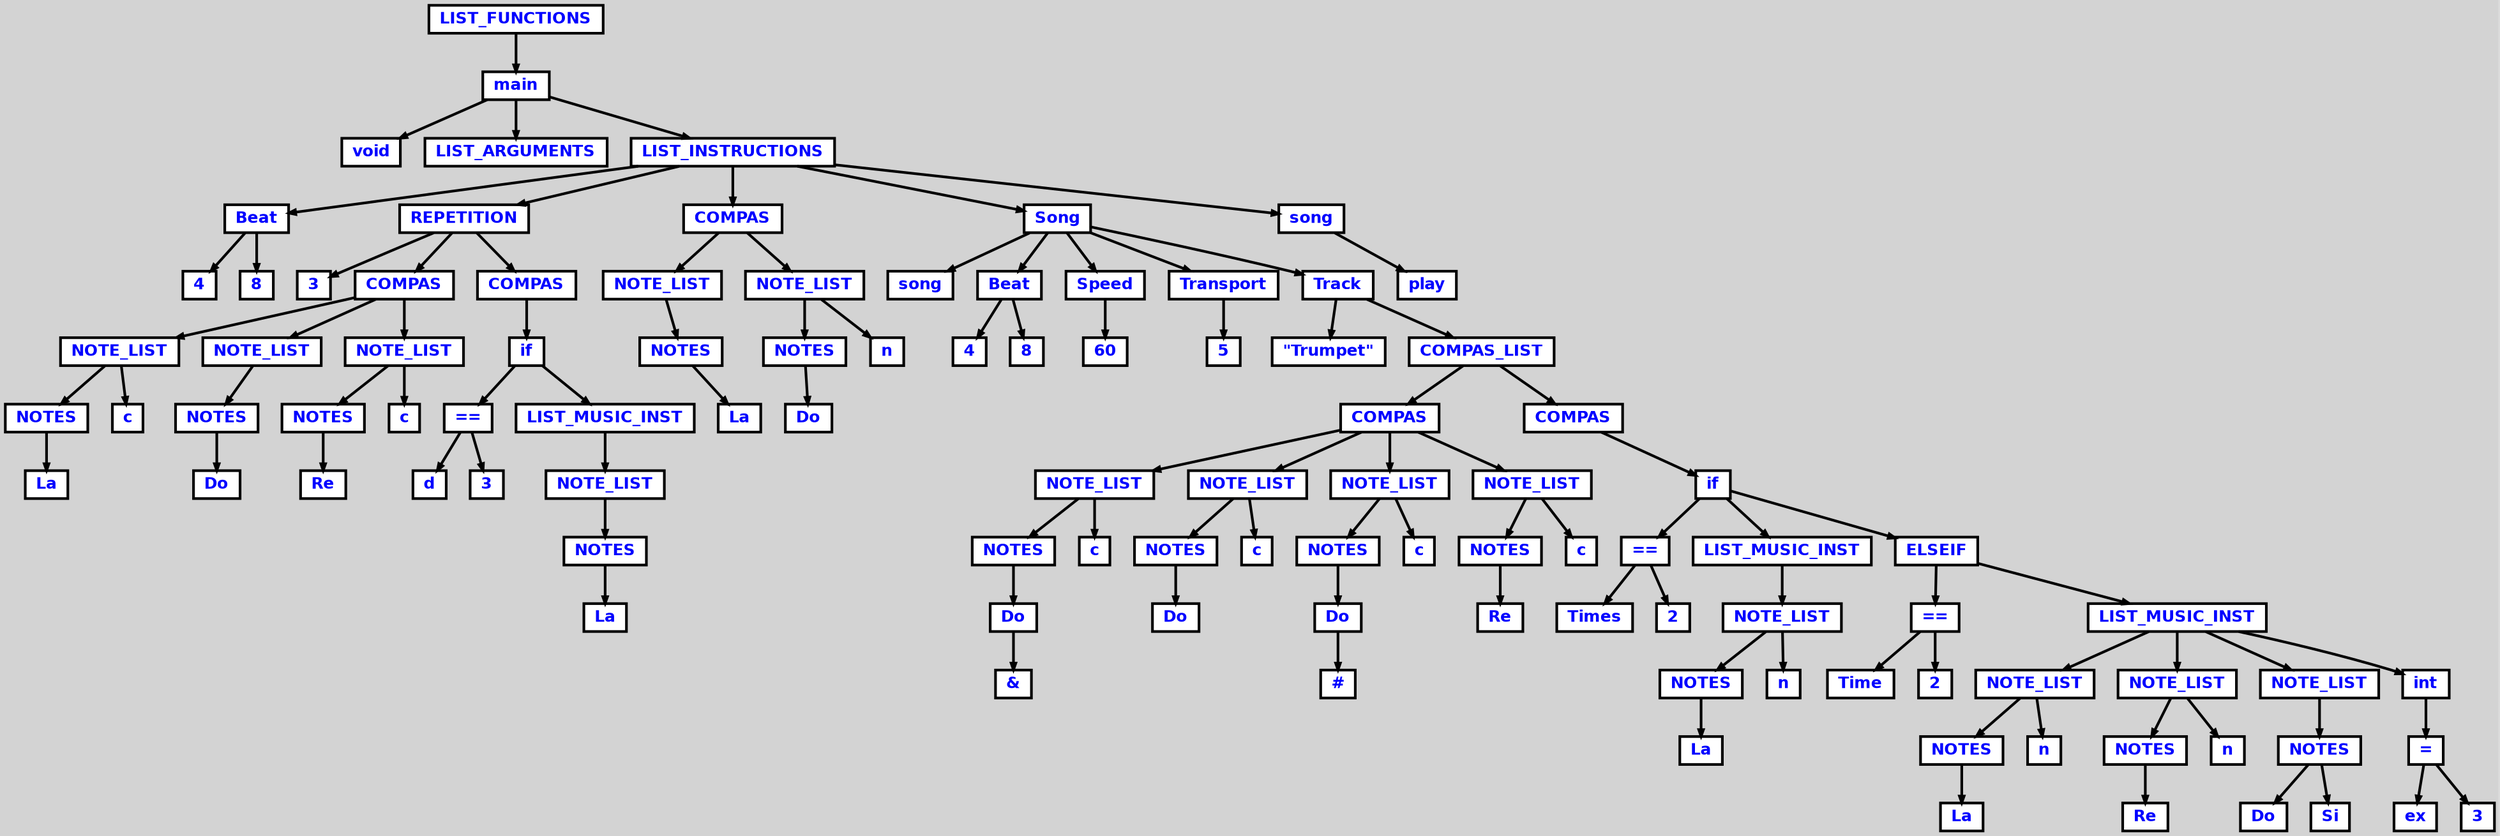 digraph {

	ordering=out;
	ranksep=.4;
	bgcolor="lightgrey"; node [shape=box, fixedsize=false, fontsize=12, fontname="Helvetica-bold", fontcolor="blue"
		width=.25, height=.25, color="black", fillcolor="white", style="filled, solid, bold"];
	edge [arrowsize=.5, color="black", style="bold"]

  n0 [label="LIST_FUNCTIONS"];
  n1 [label="main"];
  n1 [label="main"];
  n2 [label="void"];
  n3 [label="LIST_ARGUMENTS"];
  n4 [label="LIST_INSTRUCTIONS"];
  n4 [label="LIST_INSTRUCTIONS"];
  n5 [label="Beat"];
  n5 [label="Beat"];
  n6 [label="4"];
  n7 [label="8"];
  n8 [label="REPETITION"];
  n8 [label="REPETITION"];
  n9 [label="3"];
  n10 [label="COMPAS"];
  n10 [label="COMPAS"];
  n11 [label="NOTE_LIST"];
  n11 [label="NOTE_LIST"];
  n12 [label="NOTES"];
  n12 [label="NOTES"];
  n13 [label="La"];
  n14 [label="c"];
  n15 [label="NOTE_LIST"];
  n15 [label="NOTE_LIST"];
  n16 [label="NOTES"];
  n16 [label="NOTES"];
  n17 [label="Do"];
  n18 [label="NOTE_LIST"];
  n18 [label="NOTE_LIST"];
  n19 [label="NOTES"];
  n19 [label="NOTES"];
  n20 [label="Re"];
  n21 [label="c"];
  n22 [label="COMPAS"];
  n22 [label="COMPAS"];
  n23 [label="if"];
  n23 [label="if"];
  n24 [label="=="];
  n24 [label="=="];
  n25 [label="d"];
  n26 [label="3"];
  n27 [label="LIST_MUSIC_INST"];
  n27 [label="LIST_MUSIC_INST"];
  n28 [label="NOTE_LIST"];
  n28 [label="NOTE_LIST"];
  n29 [label="NOTES"];
  n29 [label="NOTES"];
  n30 [label="La"];
  n31 [label="COMPAS"];
  n31 [label="COMPAS"];
  n32 [label="NOTE_LIST"];
  n32 [label="NOTE_LIST"];
  n33 [label="NOTES"];
  n33 [label="NOTES"];
  n34 [label="La"];
  n35 [label="NOTE_LIST"];
  n35 [label="NOTE_LIST"];
  n36 [label="NOTES"];
  n36 [label="NOTES"];
  n37 [label="Do"];
  n38 [label="n"];
  n39 [label="Song"];
  n39 [label="Song"];
  n40 [label="song"];
  n41 [label="Beat"];
  n41 [label="Beat"];
  n42 [label="4"];
  n43 [label="8"];
  n44 [label="Speed"];
  n44 [label="Speed"];
  n45 [label="60"];
  n46 [label="Transport"];
  n46 [label="Transport"];
  n47 [label="5"];
  n48 [label="Track"];
  n48 [label="Track"];
  n49 [label="\"Trumpet\""];
  n50 [label="COMPAS_LIST"];
  n50 [label="COMPAS_LIST"];
  n51 [label="COMPAS"];
  n51 [label="COMPAS"];
  n52 [label="NOTE_LIST"];
  n52 [label="NOTE_LIST"];
  n53 [label="NOTES"];
  n53 [label="NOTES"];
  n54 [label="Do"];
  n54 [label="Do"];
  n55 [label="&"];
  n56 [label="c"];
  n57 [label="NOTE_LIST"];
  n57 [label="NOTE_LIST"];
  n58 [label="NOTES"];
  n58 [label="NOTES"];
  n59 [label="Do"];
  n60 [label="c"];
  n61 [label="NOTE_LIST"];
  n61 [label="NOTE_LIST"];
  n62 [label="NOTES"];
  n62 [label="NOTES"];
  n63 [label="Do"];
  n63 [label="Do"];
  n64 [label="#"];
  n65 [label="c"];
  n66 [label="NOTE_LIST"];
  n66 [label="NOTE_LIST"];
  n67 [label="NOTES"];
  n67 [label="NOTES"];
  n68 [label="Re"];
  n69 [label="c"];
  n70 [label="COMPAS"];
  n70 [label="COMPAS"];
  n71 [label="if"];
  n71 [label="if"];
  n72 [label="=="];
  n72 [label="=="];
  n73 [label="Times"];
  n74 [label="2"];
  n75 [label="LIST_MUSIC_INST"];
  n75 [label="LIST_MUSIC_INST"];
  n76 [label="NOTE_LIST"];
  n76 [label="NOTE_LIST"];
  n77 [label="NOTES"];
  n77 [label="NOTES"];
  n78 [label="La"];
  n79 [label="n"];
  n80 [label="ELSEIF"];
  n80 [label="ELSEIF"];
  n81 [label="=="];
  n81 [label="=="];
  n82 [label="Time"];
  n83 [label="2"];
  n84 [label="LIST_MUSIC_INST"];
  n84 [label="LIST_MUSIC_INST"];
  n85 [label="NOTE_LIST"];
  n85 [label="NOTE_LIST"];
  n86 [label="NOTES"];
  n86 [label="NOTES"];
  n87 [label="La"];
  n88 [label="n"];
  n89 [label="NOTE_LIST"];
  n89 [label="NOTE_LIST"];
  n90 [label="NOTES"];
  n90 [label="NOTES"];
  n91 [label="Re"];
  n92 [label="n"];
  n93 [label="NOTE_LIST"];
  n93 [label="NOTE_LIST"];
  n94 [label="NOTES"];
  n94 [label="NOTES"];
  n95 [label="Do"];
  n96 [label="Si"];
  n97 [label="int"];
  n97 [label="int"];
  n98 [label="="];
  n98 [label="="];
  n99 [label="ex"];
  n100 [label="3"];
  n101 [label="song"];
  n101 [label="song"];
  n102 [label="play"];

  n0 -> n1 // "LIST_FUNCTIONS" -> "main"
  n1 -> n2 // "main" -> "void"
  n1 -> n3 // "main" -> "LIST_ARGUMENTS"
  n1 -> n4 // "main" -> "LIST_INSTRUCTIONS"
  n4 -> n5 // "LIST_INSTRUCTIONS" -> "Beat"
  n5 -> n6 // "Beat" -> "4"
  n5 -> n7 // "Beat" -> "8"
  n4 -> n8 // "LIST_INSTRUCTIONS" -> "REPETITION"
  n8 -> n9 // "REPETITION" -> "3"
  n8 -> n10 // "REPETITION" -> "COMPAS"
  n10 -> n11 // "COMPAS" -> "NOTE_LIST"
  n11 -> n12 // "NOTE_LIST" -> "NOTES"
  n12 -> n13 // "NOTES" -> "La"
  n11 -> n14 // "NOTE_LIST" -> "c"
  n10 -> n15 // "COMPAS" -> "NOTE_LIST"
  n15 -> n16 // "NOTE_LIST" -> "NOTES"
  n16 -> n17 // "NOTES" -> "Do"
  n10 -> n18 // "COMPAS" -> "NOTE_LIST"
  n18 -> n19 // "NOTE_LIST" -> "NOTES"
  n19 -> n20 // "NOTES" -> "Re"
  n18 -> n21 // "NOTE_LIST" -> "c"
  n8 -> n22 // "REPETITION" -> "COMPAS"
  n22 -> n23 // "COMPAS" -> "if"
  n23 -> n24 // "if" -> "=="
  n24 -> n25 // "==" -> "d"
  n24 -> n26 // "==" -> "3"
  n23 -> n27 // "if" -> "LIST_MUSIC_INST"
  n27 -> n28 // "LIST_MUSIC_INST" -> "NOTE_LIST"
  n28 -> n29 // "NOTE_LIST" -> "NOTES"
  n29 -> n30 // "NOTES" -> "La"
  n4 -> n31 // "LIST_INSTRUCTIONS" -> "COMPAS"
  n31 -> n32 // "COMPAS" -> "NOTE_LIST"
  n32 -> n33 // "NOTE_LIST" -> "NOTES"
  n33 -> n34 // "NOTES" -> "La"
  n31 -> n35 // "COMPAS" -> "NOTE_LIST"
  n35 -> n36 // "NOTE_LIST" -> "NOTES"
  n36 -> n37 // "NOTES" -> "Do"
  n35 -> n38 // "NOTE_LIST" -> "n"
  n4 -> n39 // "LIST_INSTRUCTIONS" -> "Song"
  n39 -> n40 // "Song" -> "song"
  n39 -> n41 // "Song" -> "Beat"
  n41 -> n42 // "Beat" -> "4"
  n41 -> n43 // "Beat" -> "8"
  n39 -> n44 // "Song" -> "Speed"
  n44 -> n45 // "Speed" -> "60"
  n39 -> n46 // "Song" -> "Transport"
  n46 -> n47 // "Transport" -> "5"
  n39 -> n48 // "Song" -> "Track"
  n48 -> n49 // "Track" -> "\"Trumpet\""
  n48 -> n50 // "Track" -> "COMPAS_LIST"
  n50 -> n51 // "COMPAS_LIST" -> "COMPAS"
  n51 -> n52 // "COMPAS" -> "NOTE_LIST"
  n52 -> n53 // "NOTE_LIST" -> "NOTES"
  n53 -> n54 // "NOTES" -> "Do"
  n54 -> n55 // "Do" -> "&"
  n52 -> n56 // "NOTE_LIST" -> "c"
  n51 -> n57 // "COMPAS" -> "NOTE_LIST"
  n57 -> n58 // "NOTE_LIST" -> "NOTES"
  n58 -> n59 // "NOTES" -> "Do"
  n57 -> n60 // "NOTE_LIST" -> "c"
  n51 -> n61 // "COMPAS" -> "NOTE_LIST"
  n61 -> n62 // "NOTE_LIST" -> "NOTES"
  n62 -> n63 // "NOTES" -> "Do"
  n63 -> n64 // "Do" -> "#"
  n61 -> n65 // "NOTE_LIST" -> "c"
  n51 -> n66 // "COMPAS" -> "NOTE_LIST"
  n66 -> n67 // "NOTE_LIST" -> "NOTES"
  n67 -> n68 // "NOTES" -> "Re"
  n66 -> n69 // "NOTE_LIST" -> "c"
  n50 -> n70 // "COMPAS_LIST" -> "COMPAS"
  n70 -> n71 // "COMPAS" -> "if"
  n71 -> n72 // "if" -> "=="
  n72 -> n73 // "==" -> "Times"
  n72 -> n74 // "==" -> "2"
  n71 -> n75 // "if" -> "LIST_MUSIC_INST"
  n75 -> n76 // "LIST_MUSIC_INST" -> "NOTE_LIST"
  n76 -> n77 // "NOTE_LIST" -> "NOTES"
  n77 -> n78 // "NOTES" -> "La"
  n76 -> n79 // "NOTE_LIST" -> "n"
  n71 -> n80 // "if" -> "ELSEIF"
  n80 -> n81 // "ELSEIF" -> "=="
  n81 -> n82 // "==" -> "Time"
  n81 -> n83 // "==" -> "2"
  n80 -> n84 // "ELSEIF" -> "LIST_MUSIC_INST"
  n84 -> n85 // "LIST_MUSIC_INST" -> "NOTE_LIST"
  n85 -> n86 // "NOTE_LIST" -> "NOTES"
  n86 -> n87 // "NOTES" -> "La"
  n85 -> n88 // "NOTE_LIST" -> "n"
  n84 -> n89 // "LIST_MUSIC_INST" -> "NOTE_LIST"
  n89 -> n90 // "NOTE_LIST" -> "NOTES"
  n90 -> n91 // "NOTES" -> "Re"
  n89 -> n92 // "NOTE_LIST" -> "n"
  n84 -> n93 // "LIST_MUSIC_INST" -> "NOTE_LIST"
  n93 -> n94 // "NOTE_LIST" -> "NOTES"
  n94 -> n95 // "NOTES" -> "Do"
  n94 -> n96 // "NOTES" -> "Si"
  n84 -> n97 // "LIST_MUSIC_INST" -> "int"
  n97 -> n98 // "int" -> "="
  n98 -> n99 // "=" -> "ex"
  n98 -> n100 // "=" -> "3"
  n4 -> n101 // "LIST_INSTRUCTIONS" -> "song"
  n101 -> n102 // "song" -> "play"

}

